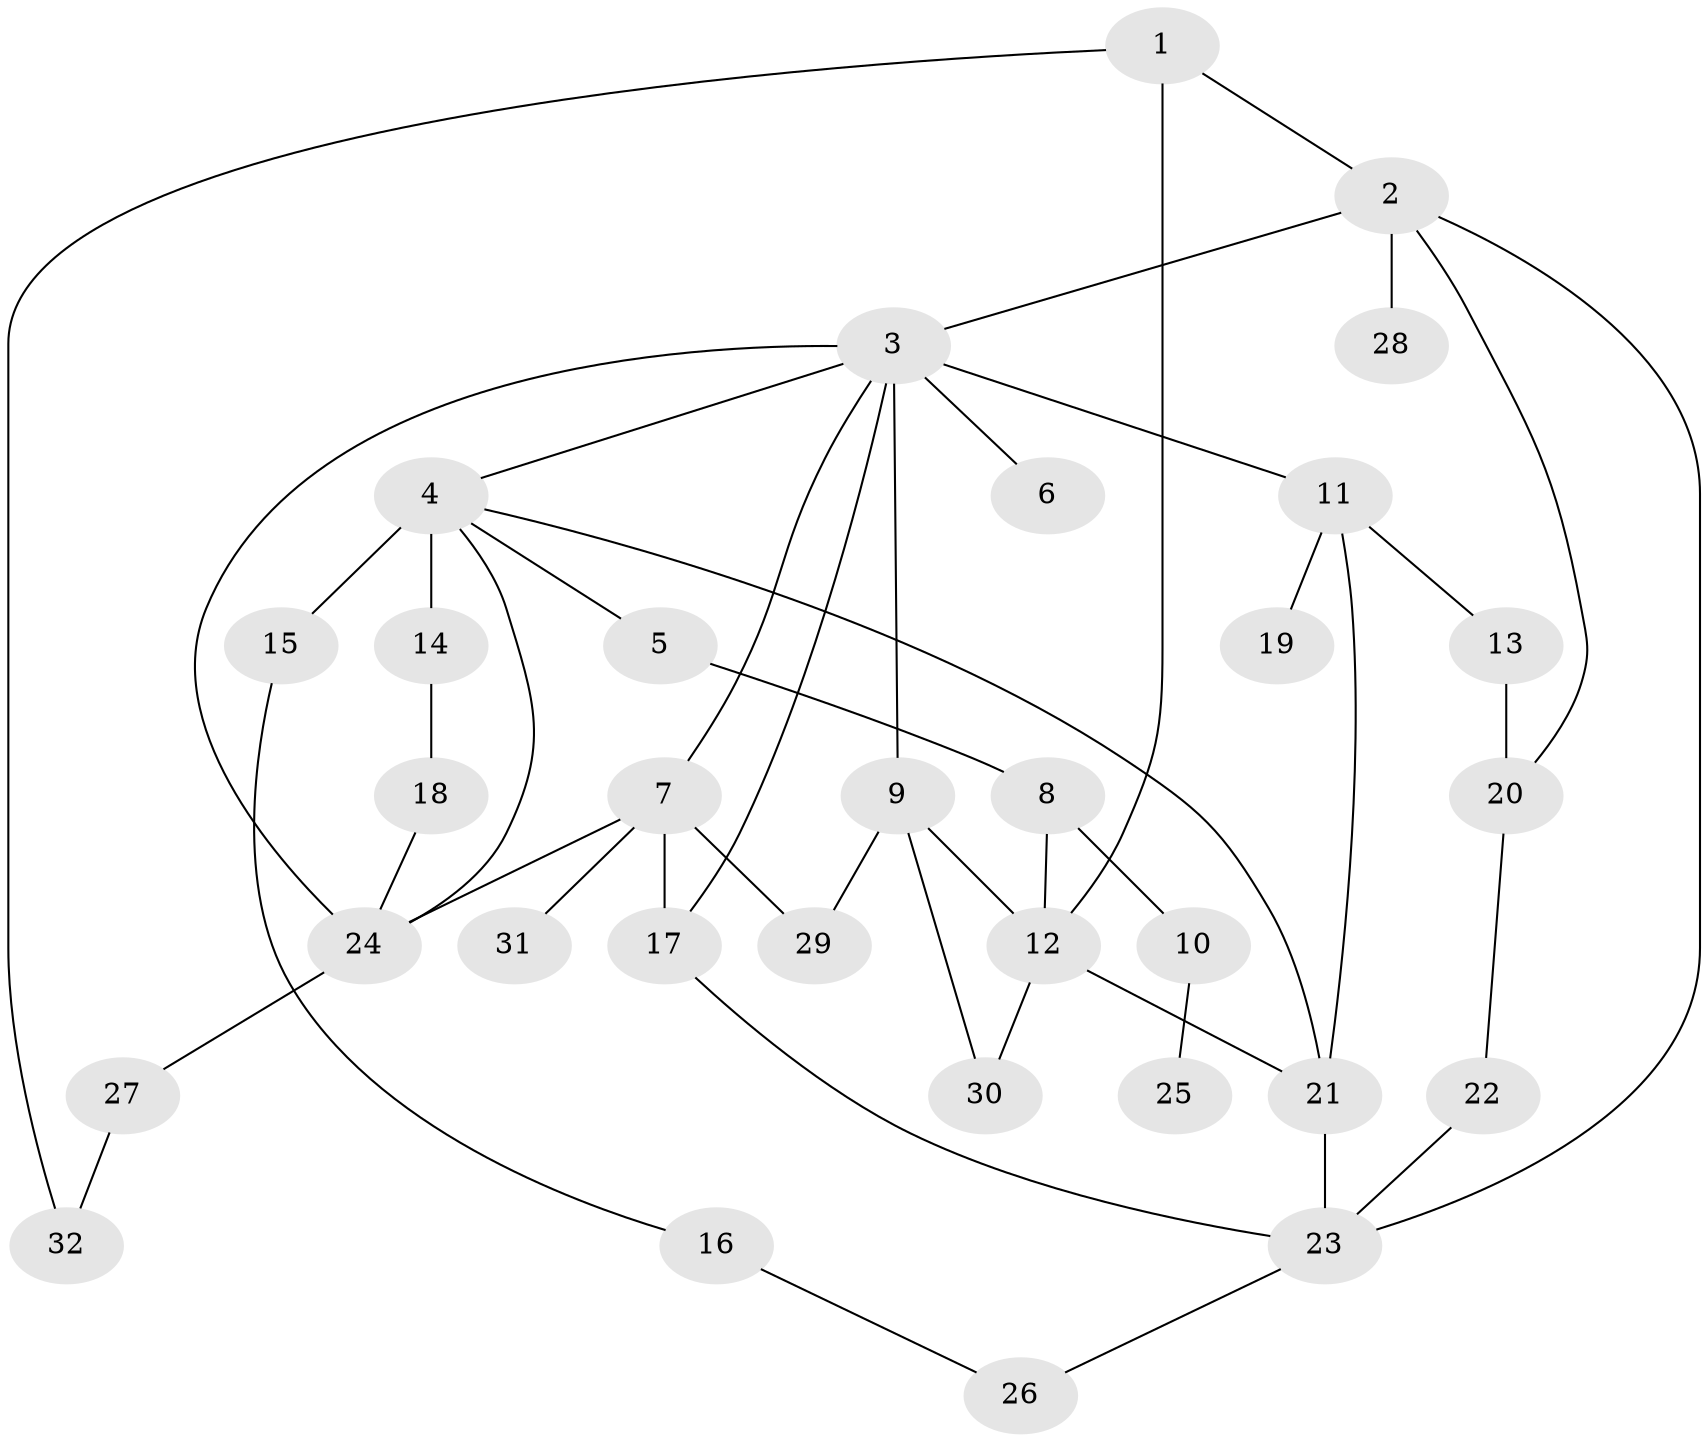 // original degree distribution, {4: 0.109375, 6: 0.03125, 8: 0.015625, 5: 0.046875, 2: 0.34375, 3: 0.1875, 1: 0.265625}
// Generated by graph-tools (version 1.1) at 2025/34/03/09/25 02:34:27]
// undirected, 32 vertices, 47 edges
graph export_dot {
graph [start="1"]
  node [color=gray90,style=filled];
  1;
  2;
  3;
  4;
  5;
  6;
  7;
  8;
  9;
  10;
  11;
  12;
  13;
  14;
  15;
  16;
  17;
  18;
  19;
  20;
  21;
  22;
  23;
  24;
  25;
  26;
  27;
  28;
  29;
  30;
  31;
  32;
  1 -- 2 [weight=1.0];
  1 -- 12 [weight=1.0];
  1 -- 32 [weight=1.0];
  2 -- 3 [weight=1.0];
  2 -- 20 [weight=1.0];
  2 -- 23 [weight=1.0];
  2 -- 28 [weight=1.0];
  3 -- 4 [weight=1.0];
  3 -- 6 [weight=1.0];
  3 -- 7 [weight=1.0];
  3 -- 9 [weight=1.0];
  3 -- 11 [weight=1.0];
  3 -- 17 [weight=1.0];
  3 -- 24 [weight=1.0];
  4 -- 5 [weight=1.0];
  4 -- 14 [weight=5.0];
  4 -- 15 [weight=1.0];
  4 -- 21 [weight=1.0];
  4 -- 24 [weight=1.0];
  5 -- 8 [weight=1.0];
  7 -- 17 [weight=1.0];
  7 -- 24 [weight=1.0];
  7 -- 29 [weight=1.0];
  7 -- 31 [weight=1.0];
  8 -- 10 [weight=1.0];
  8 -- 12 [weight=1.0];
  9 -- 12 [weight=1.0];
  9 -- 29 [weight=1.0];
  9 -- 30 [weight=1.0];
  10 -- 25 [weight=1.0];
  11 -- 13 [weight=1.0];
  11 -- 19 [weight=1.0];
  11 -- 21 [weight=1.0];
  12 -- 21 [weight=1.0];
  12 -- 30 [weight=1.0];
  13 -- 20 [weight=1.0];
  14 -- 18 [weight=1.0];
  15 -- 16 [weight=1.0];
  16 -- 26 [weight=1.0];
  17 -- 23 [weight=1.0];
  18 -- 24 [weight=1.0];
  20 -- 22 [weight=1.0];
  21 -- 23 [weight=1.0];
  22 -- 23 [weight=1.0];
  23 -- 26 [weight=1.0];
  24 -- 27 [weight=1.0];
  27 -- 32 [weight=1.0];
}
